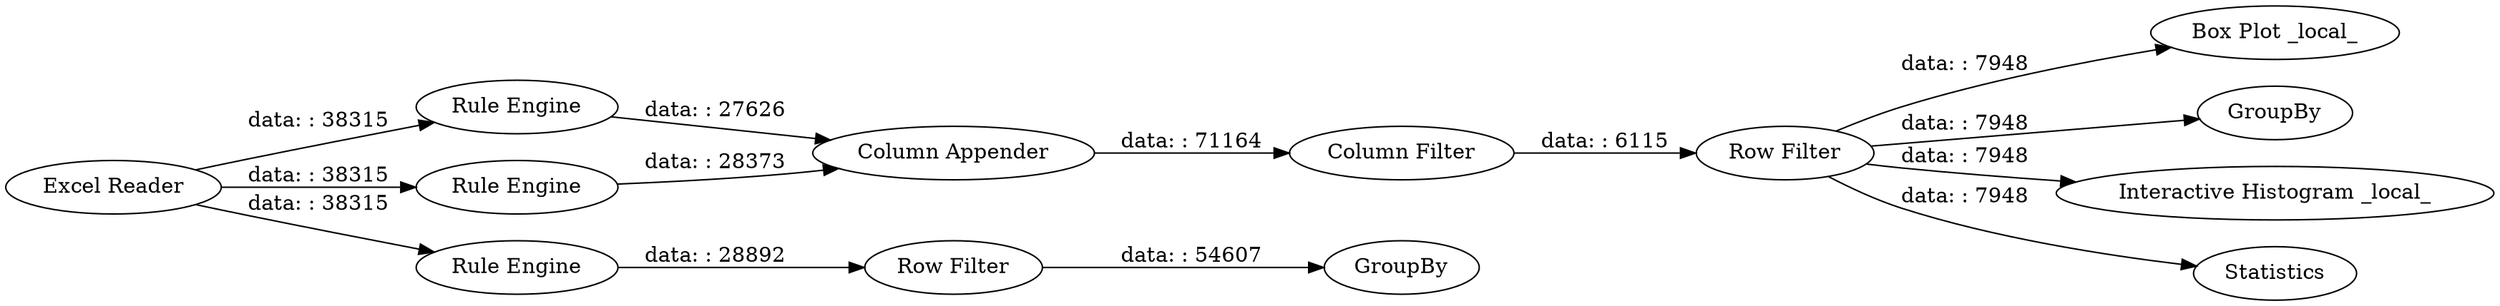 digraph {
	"7380827234596446980_7" [label="Rule Engine"]
	"7380827234596446980_19" [label="Box Plot _local_"]
	"7380827234596446980_16" [label=GroupBy]
	"7380827234596446980_9" [label="Column Filter"]
	"7380827234596446980_11" [label="Interactive Histogram _local_"]
	"7380827234596446980_10" [label="Row Filter"]
	"7380827234596446980_13" [label="Rule Engine"]
	"7380827234596446980_12" [label=Statistics]
	"7380827234596446980_17" [label=GroupBy]
	"7380827234596446980_1" [label="Excel Reader"]
	"7380827234596446980_15" [label="Row Filter"]
	"7380827234596446980_8" [label="Column Appender"]
	"7380827234596446980_6" [label="Rule Engine"]
	"7380827234596446980_10" -> "7380827234596446980_11" [label="data: : 7948"]
	"7380827234596446980_10" -> "7380827234596446980_19" [label="data: : 7948"]
	"7380827234596446980_7" -> "7380827234596446980_8" [label="data: : 28373"]
	"7380827234596446980_1" -> "7380827234596446980_13" [label="data: : 38315"]
	"7380827234596446980_1" -> "7380827234596446980_6" [label="data: : 38315"]
	"7380827234596446980_8" -> "7380827234596446980_9" [label="data: : 71164"]
	"7380827234596446980_6" -> "7380827234596446980_8" [label="data: : 27626"]
	"7380827234596446980_9" -> "7380827234596446980_10" [label="data: : 6115"]
	"7380827234596446980_15" -> "7380827234596446980_17" [label="data: : 54607"]
	"7380827234596446980_13" -> "7380827234596446980_15" [label="data: : 28892"]
	"7380827234596446980_10" -> "7380827234596446980_16" [label="data: : 7948"]
	"7380827234596446980_10" -> "7380827234596446980_12" [label="data: : 7948"]
	"7380827234596446980_1" -> "7380827234596446980_7" [label="data: : 38315"]
	rankdir=LR
}
